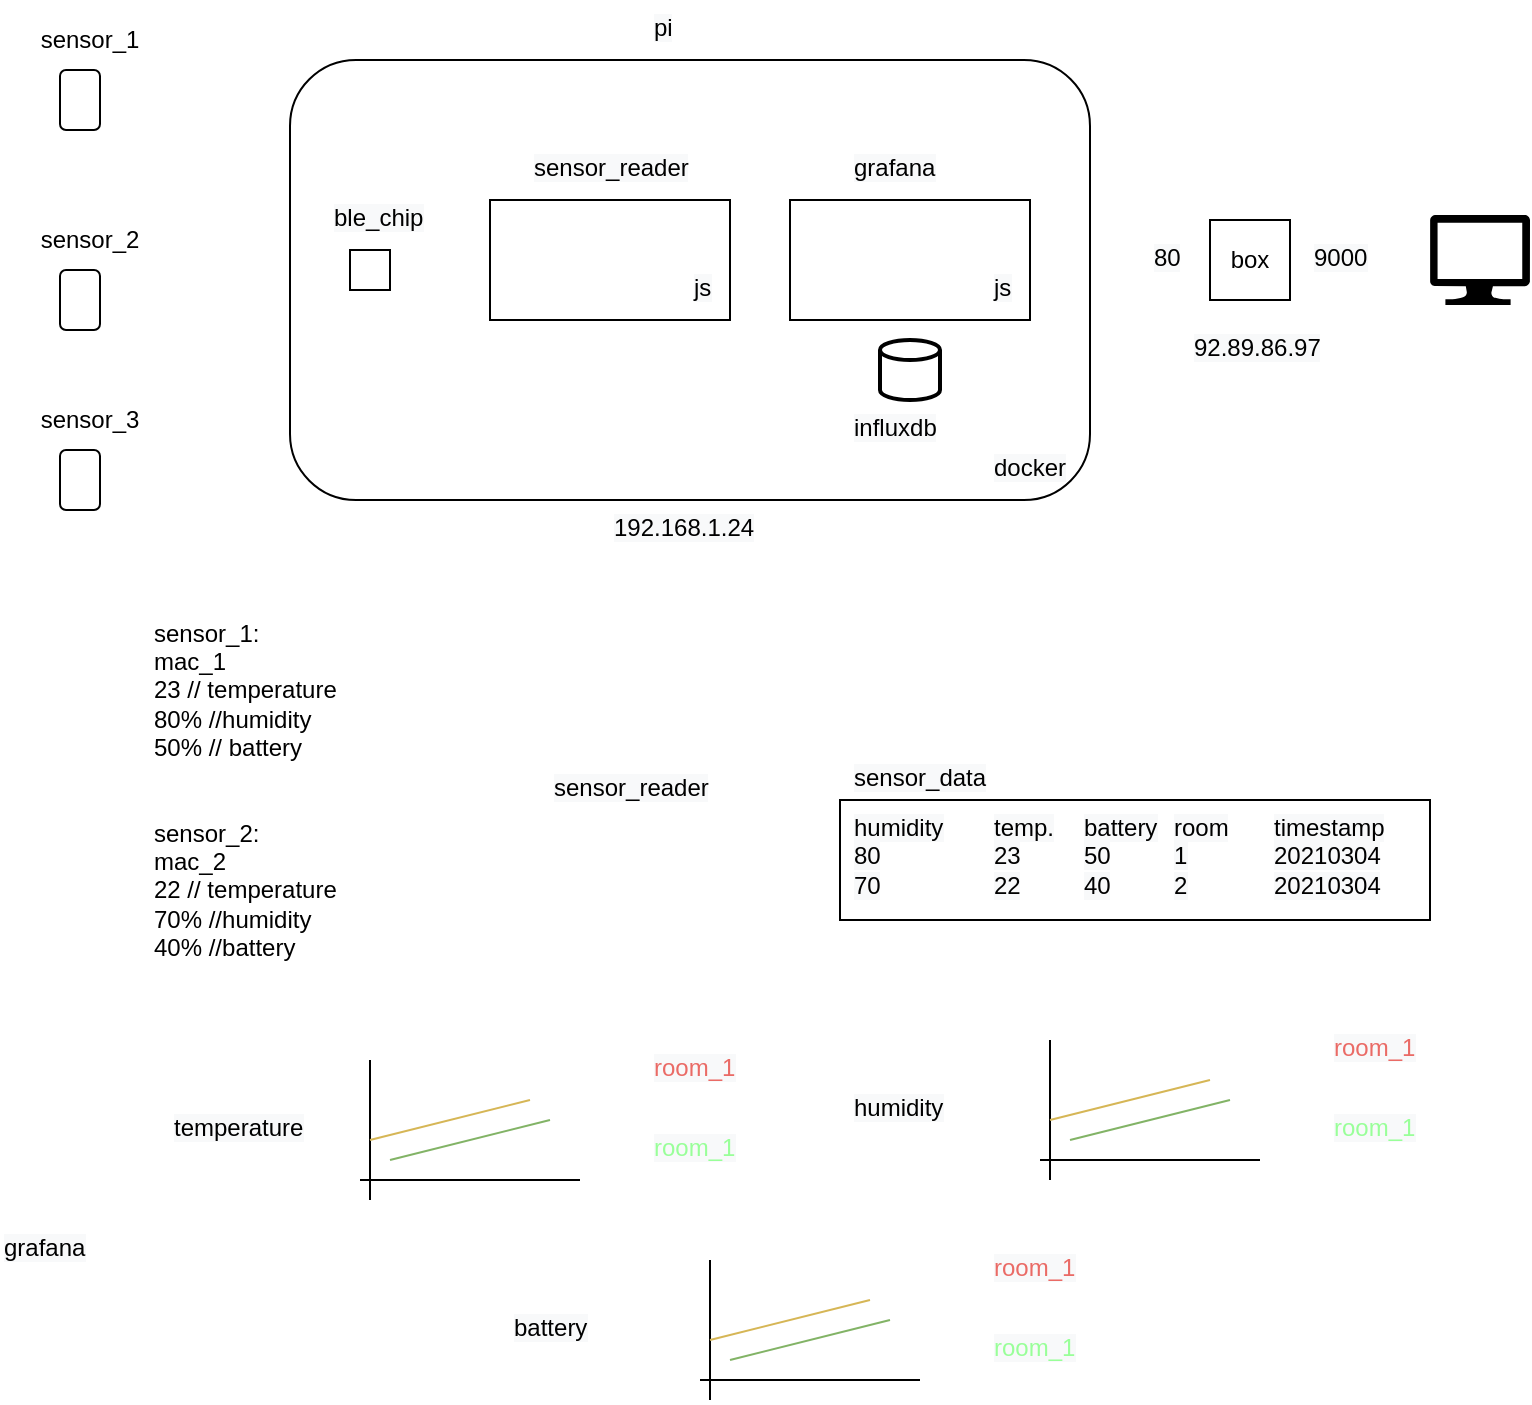 <mxfile version="14.1.8" type="device"><diagram id="PAeAbWHeBl0QL8_sOsOD" name="Page-1"><mxGraphModel dx="1024" dy="592" grid="1" gridSize="10" guides="1" tooltips="1" connect="1" arrows="1" fold="1" page="1" pageScale="1" pageWidth="827" pageHeight="1169" math="0" shadow="0"><root><mxCell id="0"/><mxCell id="1" parent="0"/><mxCell id="rMVEIrWTfWqUWI8nhDot-5" value="" style="rounded=0;whiteSpace=wrap;html=1;fillColor=none;" parent="1" vertex="1"><mxGeometry x="445" y="520" width="295" height="60" as="geometry"/></mxCell><mxCell id="b_PIQdklsWiQhKnOGJ-d-17" value="" style="rounded=1;whiteSpace=wrap;html=1;" parent="1" vertex="1"><mxGeometry x="170" y="150" width="400" height="220" as="geometry"/></mxCell><mxCell id="b_PIQdklsWiQhKnOGJ-d-1" value="sensor_1" style="text;html=1;strokeColor=none;fillColor=none;align=center;verticalAlign=middle;whiteSpace=wrap;rounded=0;" parent="1" vertex="1"><mxGeometry x="50" y="130" width="40" height="20" as="geometry"/></mxCell><mxCell id="b_PIQdklsWiQhKnOGJ-d-2" value="" style="rounded=1;whiteSpace=wrap;html=1;rotation=90;" parent="1" vertex="1"><mxGeometry x="50" y="160" width="30" height="20" as="geometry"/></mxCell><mxCell id="b_PIQdklsWiQhKnOGJ-d-3" value="sensor_2" style="text;html=1;strokeColor=none;fillColor=none;align=center;verticalAlign=middle;whiteSpace=wrap;rounded=0;" parent="1" vertex="1"><mxGeometry x="50" y="230" width="40" height="20" as="geometry"/></mxCell><mxCell id="b_PIQdklsWiQhKnOGJ-d-4" value="" style="rounded=1;whiteSpace=wrap;html=1;rotation=90;" parent="1" vertex="1"><mxGeometry x="50" y="260" width="30" height="20" as="geometry"/></mxCell><mxCell id="b_PIQdklsWiQhKnOGJ-d-5" value="sensor_3" style="text;html=1;strokeColor=none;fillColor=none;align=center;verticalAlign=middle;whiteSpace=wrap;rounded=0;" parent="1" vertex="1"><mxGeometry x="50" y="320" width="40" height="20" as="geometry"/></mxCell><mxCell id="b_PIQdklsWiQhKnOGJ-d-6" value="" style="rounded=1;whiteSpace=wrap;html=1;rotation=90;" parent="1" vertex="1"><mxGeometry x="50" y="350" width="30" height="20" as="geometry"/></mxCell><mxCell id="b_PIQdklsWiQhKnOGJ-d-8" value="" style="strokeWidth=2;html=1;shape=mxgraph.flowchart.database;whiteSpace=wrap;" parent="1" vertex="1"><mxGeometry x="465" y="290" width="30" height="30" as="geometry"/></mxCell><mxCell id="b_PIQdklsWiQhKnOGJ-d-9" value="" style="rounded=0;whiteSpace=wrap;html=1;" parent="1" vertex="1"><mxGeometry x="270" y="220" width="120" height="60" as="geometry"/></mxCell><mxCell id="b_PIQdklsWiQhKnOGJ-d-10" value="" style="rounded=0;whiteSpace=wrap;html=1;" parent="1" vertex="1"><mxGeometry x="420" y="220" width="120" height="60" as="geometry"/></mxCell><mxCell id="b_PIQdklsWiQhKnOGJ-d-11" value="&lt;span style=&quot;color: rgb(0 , 0 , 0) ; font-family: &amp;#34;helvetica&amp;#34; ; font-size: 12px ; font-style: normal ; font-weight: 400 ; letter-spacing: normal ; text-align: center ; text-indent: 0px ; text-transform: none ; word-spacing: 0px ; background-color: rgb(248 , 249 , 250) ; display: inline ; float: none&quot;&gt;sensor_reader&lt;/span&gt;" style="text;whiteSpace=wrap;html=1;" parent="1" vertex="1"><mxGeometry x="290" y="190" width="80" height="20" as="geometry"/></mxCell><mxCell id="b_PIQdklsWiQhKnOGJ-d-12" value="&lt;span style=&quot;color: rgb(0 , 0 , 0) ; font-family: &amp;#34;helvetica&amp;#34; ; font-size: 12px ; font-style: normal ; font-weight: 400 ; letter-spacing: normal ; text-align: center ; text-indent: 0px ; text-transform: none ; word-spacing: 0px ; background-color: rgb(248 , 249 , 250) ; display: inline ; float: none&quot;&gt;grafana&lt;/span&gt;" style="text;whiteSpace=wrap;html=1;" parent="1" vertex="1"><mxGeometry x="450" y="190" width="80" height="20" as="geometry"/></mxCell><mxCell id="b_PIQdklsWiQhKnOGJ-d-15" value="&lt;span style=&quot;color: rgb(0 , 0 , 0) ; font-family: &amp;#34;helvetica&amp;#34; ; font-size: 12px ; font-style: normal ; font-weight: 400 ; letter-spacing: normal ; text-align: center ; text-indent: 0px ; text-transform: none ; word-spacing: 0px ; background-color: rgb(248 , 249 , 250) ; display: inline ; float: none&quot;&gt;js&lt;/span&gt;" style="text;whiteSpace=wrap;html=1;" parent="1" vertex="1"><mxGeometry x="370" y="250" width="20" height="20" as="geometry"/></mxCell><mxCell id="b_PIQdklsWiQhKnOGJ-d-16" value="&lt;span style=&quot;color: rgb(0 , 0 , 0) ; font-family: &amp;#34;helvetica&amp;#34; ; font-size: 12px ; font-style: normal ; font-weight: 400 ; letter-spacing: normal ; text-align: center ; text-indent: 0px ; text-transform: none ; word-spacing: 0px ; background-color: rgb(248 , 249 , 250) ; display: inline ; float: none&quot;&gt;js&lt;/span&gt;" style="text;whiteSpace=wrap;html=1;" parent="1" vertex="1"><mxGeometry x="520" y="250" width="20" height="20" as="geometry"/></mxCell><mxCell id="b_PIQdklsWiQhKnOGJ-d-18" value="&lt;span style=&quot;color: rgb(0 , 0 , 0) ; font-family: &amp;#34;helvetica&amp;#34; ; font-size: 12px ; font-style: normal ; font-weight: 400 ; letter-spacing: normal ; text-align: center ; text-indent: 0px ; text-transform: none ; word-spacing: 0px ; background-color: rgb(248 , 249 , 250) ; display: inline ; float: none&quot;&gt;pi&lt;/span&gt;" style="text;whiteSpace=wrap;html=1;" parent="1" vertex="1"><mxGeometry x="350" y="120" width="80" height="20" as="geometry"/></mxCell><mxCell id="b_PIQdklsWiQhKnOGJ-d-19" value="box" style="rounded=0;whiteSpace=wrap;html=1;" parent="1" vertex="1"><mxGeometry x="630" y="230" width="40" height="40" as="geometry"/></mxCell><mxCell id="b_PIQdklsWiQhKnOGJ-d-21" value="" style="verticalLabelPosition=bottom;html=1;verticalAlign=top;align=center;strokeColor=none;shape=mxgraph.azure.computer;pointerEvents=1;fillColor=#000000;" parent="1" vertex="1"><mxGeometry x="740" y="227.5" width="50" height="45" as="geometry"/></mxCell><mxCell id="b_PIQdklsWiQhKnOGJ-d-23" value="&lt;span style=&quot;color: rgb(0 , 0 , 0) ; font-family: &amp;#34;helvetica&amp;#34; ; font-size: 12px ; font-style: normal ; font-weight: 400 ; letter-spacing: normal ; text-align: center ; text-indent: 0px ; text-transform: none ; word-spacing: 0px ; background-color: rgb(248 , 249 , 250) ; display: inline ; float: none&quot;&gt;92.89.86.97&lt;/span&gt;" style="text;whiteSpace=wrap;html=1;" parent="1" vertex="1"><mxGeometry x="620" y="280" width="40" height="30" as="geometry"/></mxCell><mxCell id="b_PIQdklsWiQhKnOGJ-d-24" value="&lt;span style=&quot;color: rgb(0 , 0 , 0) ; font-family: &amp;#34;helvetica&amp;#34; ; font-size: 12px ; font-style: normal ; font-weight: 400 ; letter-spacing: normal ; text-align: center ; text-indent: 0px ; text-transform: none ; word-spacing: 0px ; background-color: rgb(248 , 249 , 250) ; display: inline ; float: none&quot;&gt;9000&lt;/span&gt;" style="text;whiteSpace=wrap;html=1;" parent="1" vertex="1"><mxGeometry x="680" y="235" width="40" height="30" as="geometry"/></mxCell><mxCell id="b_PIQdklsWiQhKnOGJ-d-25" value="&lt;span style=&quot;color: rgb(0 , 0 , 0) ; font-family: &amp;#34;helvetica&amp;#34; ; font-size: 12px ; font-style: normal ; font-weight: 400 ; letter-spacing: normal ; text-align: center ; text-indent: 0px ; text-transform: none ; word-spacing: 0px ; background-color: rgb(248 , 249 , 250) ; display: inline ; float: none&quot;&gt;80&lt;/span&gt;" style="text;whiteSpace=wrap;html=1;" parent="1" vertex="1"><mxGeometry x="600" y="235" width="20" height="25" as="geometry"/></mxCell><mxCell id="b_PIQdklsWiQhKnOGJ-d-26" value="&lt;span style=&quot;color: rgb(0 , 0 , 0) ; font-family: &amp;#34;helvetica&amp;#34; ; font-size: 12px ; font-style: normal ; font-weight: 400 ; letter-spacing: normal ; text-align: center ; text-indent: 0px ; text-transform: none ; word-spacing: 0px ; background-color: rgb(248 , 249 , 250) ; display: inline ; float: none&quot;&gt;192.168.1.24&lt;/span&gt;" style="text;whiteSpace=wrap;html=1;" parent="1" vertex="1"><mxGeometry x="330" y="370" width="40" height="30" as="geometry"/></mxCell><mxCell id="b_PIQdklsWiQhKnOGJ-d-27" value="&lt;span style=&quot;color: rgb(0 , 0 , 0) ; font-family: &amp;#34;helvetica&amp;#34; ; font-size: 12px ; font-style: normal ; font-weight: 400 ; letter-spacing: normal ; text-align: center ; text-indent: 0px ; text-transform: none ; word-spacing: 0px ; background-color: rgb(248 , 249 , 250) ; display: inline ; float: none&quot;&gt;influxdb&lt;/span&gt;" style="text;whiteSpace=wrap;html=1;" parent="1" vertex="1"><mxGeometry x="450" y="320" width="80" height="20" as="geometry"/></mxCell><mxCell id="b_PIQdklsWiQhKnOGJ-d-28" value="&lt;span style=&quot;color: rgb(0 , 0 , 0) ; font-family: &amp;#34;helvetica&amp;#34; ; font-size: 12px ; font-style: normal ; font-weight: 400 ; letter-spacing: normal ; text-align: center ; text-indent: 0px ; text-transform: none ; word-spacing: 0px ; background-color: rgb(248 , 249 , 250) ; display: inline ; float: none&quot;&gt;docker&lt;/span&gt;" style="text;whiteSpace=wrap;html=1;" parent="1" vertex="1"><mxGeometry x="520" y="340" width="30" height="20" as="geometry"/></mxCell><mxCell id="b_PIQdklsWiQhKnOGJ-d-29" value="" style="rounded=0;whiteSpace=wrap;html=1;" parent="1" vertex="1"><mxGeometry x="200" y="245" width="20" height="20" as="geometry"/></mxCell><mxCell id="b_PIQdklsWiQhKnOGJ-d-30" value="&lt;span style=&quot;color: rgb(0 , 0 , 0) ; font-family: &amp;#34;helvetica&amp;#34; ; font-size: 12px ; font-style: normal ; font-weight: 400 ; letter-spacing: normal ; text-align: center ; text-indent: 0px ; text-transform: none ; word-spacing: 0px ; background-color: rgb(248 , 249 , 250) ; display: inline ; float: none&quot;&gt;ble_chip&lt;/span&gt;" style="text;whiteSpace=wrap;html=1;" parent="1" vertex="1"><mxGeometry x="190" y="215" width="80" height="20" as="geometry"/></mxCell><mxCell id="b_PIQdklsWiQhKnOGJ-d-31" value="sensor_1:&lt;br&gt;mac_1&amp;nbsp;&amp;nbsp;&lt;br&gt;23 // temperature&lt;br&gt;80% //humidity&lt;br&gt;&lt;div&gt;&lt;span&gt;50% // battery&lt;/span&gt;&lt;/div&gt;" style="text;html=1;strokeColor=none;fillColor=none;align=left;verticalAlign=middle;whiteSpace=wrap;rounded=0;" parent="1" vertex="1"><mxGeometry x="100" y="430" width="140" height="70" as="geometry"/></mxCell><mxCell id="b_PIQdklsWiQhKnOGJ-d-32" value="sensor_2:&lt;br&gt;mac_2&amp;nbsp;&amp;nbsp;&lt;br&gt;22 // temperature&lt;br&gt;70% //humidity&lt;br&gt;&lt;div&gt;40% //battery&lt;/div&gt;" style="text;html=1;strokeColor=none;fillColor=none;align=left;verticalAlign=middle;whiteSpace=wrap;rounded=0;" parent="1" vertex="1"><mxGeometry x="100" y="530" width="110" height="70" as="geometry"/></mxCell><mxCell id="b_PIQdklsWiQhKnOGJ-d-33" value="&lt;span style=&quot;color: rgb(0 , 0 , 0) ; font-family: &amp;#34;helvetica&amp;#34; ; font-size: 12px ; font-style: normal ; font-weight: 400 ; letter-spacing: normal ; text-align: center ; text-indent: 0px ; text-transform: none ; word-spacing: 0px ; background-color: rgb(248 , 249 , 250) ; display: inline ; float: none&quot;&gt;sensor_reader&lt;/span&gt;" style="text;whiteSpace=wrap;html=1;" parent="1" vertex="1"><mxGeometry x="300" y="500" width="80" height="20" as="geometry"/></mxCell><mxCell id="b_PIQdklsWiQhKnOGJ-d-35" value="&lt;span style=&quot;color: rgb(0 , 0 , 0) ; font-family: &amp;#34;helvetica&amp;#34; ; font-size: 12px ; font-style: normal ; font-weight: 400 ; letter-spacing: normal ; text-align: left ; text-indent: 0px ; text-transform: none ; word-spacing: 0px ; background-color: rgb(248 , 249 , 250) ; display: inline ; float: none&quot;&gt;sensor_data&lt;/span&gt;" style="text;whiteSpace=wrap;html=1;" parent="1" vertex="1"><mxGeometry x="450" y="495" width="90" height="30" as="geometry"/></mxCell><mxCell id="b_PIQdklsWiQhKnOGJ-d-37" value="&lt;span style=&quot;color: rgb(0 , 0 , 0) ; font-family: &amp;#34;helvetica&amp;#34; ; font-size: 12px ; font-style: normal ; font-weight: 400 ; letter-spacing: normal ; text-align: left ; text-indent: 0px ; text-transform: none ; word-spacing: 0px ; background-color: rgb(248 , 249 , 250) ; display: inline ; float: none&quot;&gt;temp.&lt;br&gt;23&lt;br&gt;22&lt;br&gt;&lt;/span&gt;" style="text;whiteSpace=wrap;html=1;" parent="1" vertex="1"><mxGeometry x="520" y="520" width="45" height="40" as="geometry"/></mxCell><mxCell id="b_PIQdklsWiQhKnOGJ-d-38" value="&lt;span style=&quot;color: rgb(0 , 0 , 0) ; font-family: &amp;#34;helvetica&amp;#34; ; font-size: 12px ; font-style: normal ; font-weight: 400 ; letter-spacing: normal ; text-align: left ; text-indent: 0px ; text-transform: none ; word-spacing: 0px ; background-color: rgb(248 , 249 , 250) ; display: inline ; float: none&quot;&gt;room&lt;br&gt;1&lt;br&gt;2&lt;br&gt;&lt;/span&gt;" style="text;whiteSpace=wrap;html=1;" parent="1" vertex="1"><mxGeometry x="610" y="520" width="45" height="40" as="geometry"/></mxCell><mxCell id="rMVEIrWTfWqUWI8nhDot-6" value="&lt;span style=&quot;color: rgb(0 , 0 , 0) ; font-family: &amp;#34;helvetica&amp;#34; ; font-size: 12px ; font-style: normal ; font-weight: 400 ; letter-spacing: normal ; text-align: left ; text-indent: 0px ; text-transform: none ; word-spacing: 0px ; background-color: rgb(248 , 249 , 250) ; display: inline ; float: none&quot;&gt;humidity&lt;br&gt;80&lt;br&gt;70&lt;br&gt;&lt;/span&gt;" style="text;whiteSpace=wrap;html=1;" parent="1" vertex="1"><mxGeometry x="450" y="520" width="80" height="30" as="geometry"/></mxCell><mxCell id="rMVEIrWTfWqUWI8nhDot-7" value="&lt;span style=&quot;color: rgb(0 , 0 , 0) ; font-family: &amp;#34;helvetica&amp;#34; ; font-size: 12px ; font-style: normal ; font-weight: 400 ; letter-spacing: normal ; text-align: center ; text-indent: 0px ; text-transform: none ; word-spacing: 0px ; background-color: rgb(248 , 249 , 250) ; display: inline ; float: none&quot;&gt;grafana&lt;/span&gt;" style="text;whiteSpace=wrap;html=1;" parent="1" vertex="1"><mxGeometry x="25" y="730" width="80" height="20" as="geometry"/></mxCell><mxCell id="rMVEIrWTfWqUWI8nhDot-8" value="" style="endArrow=none;html=1;" parent="1" edge="1"><mxGeometry width="50" height="50" relative="1" as="geometry"><mxPoint x="210" y="720" as="sourcePoint"/><mxPoint x="210" y="650" as="targetPoint"/></mxGeometry></mxCell><mxCell id="rMVEIrWTfWqUWI8nhDot-9" value="" style="endArrow=none;html=1;" parent="1" edge="1"><mxGeometry width="50" height="50" relative="1" as="geometry"><mxPoint x="315" y="710" as="sourcePoint"/><mxPoint x="205" y="710" as="targetPoint"/></mxGeometry></mxCell><mxCell id="rMVEIrWTfWqUWI8nhDot-11" value="" style="endArrow=none;html=1;fillColor=#fff2cc;strokeColor=#d6b656;" parent="1" edge="1"><mxGeometry width="50" height="50" relative="1" as="geometry"><mxPoint x="210" y="690" as="sourcePoint"/><mxPoint x="290" y="670" as="targetPoint"/></mxGeometry></mxCell><mxCell id="rMVEIrWTfWqUWI8nhDot-12" value="" style="endArrow=none;html=1;fillColor=#d5e8d4;strokeColor=#82b366;" parent="1" edge="1"><mxGeometry width="50" height="50" relative="1" as="geometry"><mxPoint x="220" y="700" as="sourcePoint"/><mxPoint x="300" y="680" as="targetPoint"/></mxGeometry></mxCell><mxCell id="rMVEIrWTfWqUWI8nhDot-13" value="&lt;span style=&quot;font-family: &amp;quot;helvetica&amp;quot; ; font-size: 12px ; font-style: normal ; font-weight: 400 ; letter-spacing: normal ; text-align: center ; text-indent: 0px ; text-transform: none ; word-spacing: 0px ; background-color: rgb(248 , 249 , 250) ; display: inline ; float: none&quot;&gt;&lt;font&gt;room_1&lt;/font&gt;&lt;/span&gt;" style="text;whiteSpace=wrap;html=1;fontColor=#EA6B66;" parent="1" vertex="1"><mxGeometry x="350" y="640" width="80" height="30" as="geometry"/></mxCell><mxCell id="rMVEIrWTfWqUWI8nhDot-14" value="&lt;span style=&quot;font-family: &amp;quot;helvetica&amp;quot; ; font-size: 12px ; font-style: normal ; font-weight: 400 ; letter-spacing: normal ; text-align: center ; text-indent: 0px ; text-transform: none ; word-spacing: 0px ; background-color: rgb(248 , 249 , 250) ; display: inline ; float: none&quot;&gt;&lt;font&gt;room_1&lt;/font&gt;&lt;/span&gt;" style="text;whiteSpace=wrap;html=1;fontColor=#99FF99;" parent="1" vertex="1"><mxGeometry x="350" y="680" width="80" height="30" as="geometry"/></mxCell><mxCell id="rMVEIrWTfWqUWI8nhDot-15" value="&lt;span style=&quot;color: rgb(0 , 0 , 0) ; font-family: &amp;#34;helvetica&amp;#34; ; font-size: 12px ; font-style: normal ; font-weight: 400 ; letter-spacing: normal ; text-align: center ; text-indent: 0px ; text-transform: none ; word-spacing: 0px ; background-color: rgb(248 , 249 , 250) ; display: inline ; float: none&quot;&gt;temperature&lt;/span&gt;" style="text;whiteSpace=wrap;html=1;" parent="1" vertex="1"><mxGeometry x="110" y="670" width="80" height="20" as="geometry"/></mxCell><mxCell id="rMVEIrWTfWqUWI8nhDot-16" value="" style="endArrow=none;html=1;" parent="1" edge="1"><mxGeometry width="50" height="50" relative="1" as="geometry"><mxPoint x="550" y="710" as="sourcePoint"/><mxPoint x="550" y="640" as="targetPoint"/></mxGeometry></mxCell><mxCell id="rMVEIrWTfWqUWI8nhDot-17" value="" style="endArrow=none;html=1;" parent="1" edge="1"><mxGeometry width="50" height="50" relative="1" as="geometry"><mxPoint x="655" y="700" as="sourcePoint"/><mxPoint x="545" y="700" as="targetPoint"/></mxGeometry></mxCell><mxCell id="rMVEIrWTfWqUWI8nhDot-18" value="" style="endArrow=none;html=1;fillColor=#fff2cc;strokeColor=#d6b656;" parent="1" edge="1"><mxGeometry width="50" height="50" relative="1" as="geometry"><mxPoint x="550" y="680" as="sourcePoint"/><mxPoint x="630" y="660" as="targetPoint"/></mxGeometry></mxCell><mxCell id="rMVEIrWTfWqUWI8nhDot-19" value="" style="endArrow=none;html=1;fillColor=#d5e8d4;strokeColor=#82b366;" parent="1" edge="1"><mxGeometry width="50" height="50" relative="1" as="geometry"><mxPoint x="560" y="690" as="sourcePoint"/><mxPoint x="640" y="670" as="targetPoint"/></mxGeometry></mxCell><mxCell id="rMVEIrWTfWqUWI8nhDot-20" value="&lt;span style=&quot;font-family: &amp;quot;helvetica&amp;quot; ; font-size: 12px ; font-style: normal ; font-weight: 400 ; letter-spacing: normal ; text-align: center ; text-indent: 0px ; text-transform: none ; word-spacing: 0px ; background-color: rgb(248 , 249 , 250) ; display: inline ; float: none&quot;&gt;&lt;font&gt;room_1&lt;/font&gt;&lt;/span&gt;" style="text;whiteSpace=wrap;html=1;fontColor=#EA6B66;" parent="1" vertex="1"><mxGeometry x="690" y="630" width="80" height="30" as="geometry"/></mxCell><mxCell id="rMVEIrWTfWqUWI8nhDot-21" value="&lt;span style=&quot;font-family: &amp;quot;helvetica&amp;quot; ; font-size: 12px ; font-style: normal ; font-weight: 400 ; letter-spacing: normal ; text-align: center ; text-indent: 0px ; text-transform: none ; word-spacing: 0px ; background-color: rgb(248 , 249 , 250) ; display: inline ; float: none&quot;&gt;&lt;font&gt;room_1&lt;/font&gt;&lt;/span&gt;" style="text;whiteSpace=wrap;html=1;fontColor=#99FF99;" parent="1" vertex="1"><mxGeometry x="690" y="670" width="80" height="30" as="geometry"/></mxCell><mxCell id="rMVEIrWTfWqUWI8nhDot-22" value="&lt;span style=&quot;color: rgb(0 , 0 , 0) ; font-family: &amp;#34;helvetica&amp;#34; ; font-size: 12px ; font-style: normal ; font-weight: 400 ; letter-spacing: normal ; text-align: center ; text-indent: 0px ; text-transform: none ; word-spacing: 0px ; background-color: rgb(248 , 249 , 250) ; display: inline ; float: none&quot;&gt;humidity&lt;/span&gt;" style="text;whiteSpace=wrap;html=1;" parent="1" vertex="1"><mxGeometry x="450" y="660" width="80" height="20" as="geometry"/></mxCell><mxCell id="rMVEIrWTfWqUWI8nhDot-23" value="" style="endArrow=none;html=1;" parent="1" edge="1"><mxGeometry width="50" height="50" relative="1" as="geometry"><mxPoint x="380" y="820" as="sourcePoint"/><mxPoint x="380" y="750" as="targetPoint"/></mxGeometry></mxCell><mxCell id="rMVEIrWTfWqUWI8nhDot-24" value="" style="endArrow=none;html=1;" parent="1" edge="1"><mxGeometry width="50" height="50" relative="1" as="geometry"><mxPoint x="485" y="810" as="sourcePoint"/><mxPoint x="375" y="810" as="targetPoint"/></mxGeometry></mxCell><mxCell id="rMVEIrWTfWqUWI8nhDot-25" value="" style="endArrow=none;html=1;fillColor=#fff2cc;strokeColor=#d6b656;" parent="1" edge="1"><mxGeometry width="50" height="50" relative="1" as="geometry"><mxPoint x="380" y="790" as="sourcePoint"/><mxPoint x="460" y="770" as="targetPoint"/></mxGeometry></mxCell><mxCell id="rMVEIrWTfWqUWI8nhDot-26" value="" style="endArrow=none;html=1;fillColor=#d5e8d4;strokeColor=#82b366;" parent="1" edge="1"><mxGeometry width="50" height="50" relative="1" as="geometry"><mxPoint x="390" y="800" as="sourcePoint"/><mxPoint x="470" y="780" as="targetPoint"/></mxGeometry></mxCell><mxCell id="rMVEIrWTfWqUWI8nhDot-27" value="&lt;span style=&quot;font-family: &amp;quot;helvetica&amp;quot; ; font-size: 12px ; font-style: normal ; font-weight: 400 ; letter-spacing: normal ; text-align: center ; text-indent: 0px ; text-transform: none ; word-spacing: 0px ; background-color: rgb(248 , 249 , 250) ; display: inline ; float: none&quot;&gt;&lt;font&gt;room_1&lt;/font&gt;&lt;/span&gt;" style="text;whiteSpace=wrap;html=1;fontColor=#EA6B66;" parent="1" vertex="1"><mxGeometry x="520" y="740" width="80" height="30" as="geometry"/></mxCell><mxCell id="rMVEIrWTfWqUWI8nhDot-28" value="&lt;span style=&quot;font-family: &amp;quot;helvetica&amp;quot; ; font-size: 12px ; font-style: normal ; font-weight: 400 ; letter-spacing: normal ; text-align: center ; text-indent: 0px ; text-transform: none ; word-spacing: 0px ; background-color: rgb(248 , 249 , 250) ; display: inline ; float: none&quot;&gt;&lt;font&gt;room_1&lt;/font&gt;&lt;/span&gt;" style="text;whiteSpace=wrap;html=1;fontColor=#99FF99;" parent="1" vertex="1"><mxGeometry x="520" y="780" width="80" height="30" as="geometry"/></mxCell><mxCell id="rMVEIrWTfWqUWI8nhDot-29" value="&lt;span style=&quot;color: rgb(0 , 0 , 0) ; font-family: &amp;#34;helvetica&amp;#34; ; font-size: 12px ; font-style: normal ; font-weight: 400 ; letter-spacing: normal ; text-align: center ; text-indent: 0px ; text-transform: none ; word-spacing: 0px ; background-color: rgb(248 , 249 , 250) ; display: inline ; float: none&quot;&gt;battery&lt;/span&gt;" style="text;whiteSpace=wrap;html=1;" parent="1" vertex="1"><mxGeometry x="280" y="770" width="80" height="20" as="geometry"/></mxCell><mxCell id="xkvh2J2I9SGPR1glFcar-1" value="&lt;span style=&quot;color: rgb(0 , 0 , 0) ; font-family: &amp;#34;helvetica&amp;#34; ; font-size: 12px ; font-style: normal ; font-weight: 400 ; letter-spacing: normal ; text-align: left ; text-indent: 0px ; text-transform: none ; word-spacing: 0px ; background-color: rgb(248 , 249 , 250) ; display: inline ; float: none&quot;&gt;timestamp&lt;br&gt;20210304&lt;br&gt;20210304&lt;br&gt;&lt;/span&gt;" style="text;whiteSpace=wrap;html=1;" parent="1" vertex="1"><mxGeometry x="660" y="520" width="80" height="30" as="geometry"/></mxCell><mxCell id="xkvh2J2I9SGPR1glFcar-3" value="&lt;span style=&quot;color: rgb(0 , 0 , 0) ; font-family: &amp;#34;helvetica&amp;#34; ; font-size: 12px ; font-style: normal ; font-weight: 400 ; letter-spacing: normal ; text-align: left ; text-indent: 0px ; text-transform: none ; word-spacing: 0px ; background-color: rgb(248 , 249 , 250) ; display: inline ; float: none&quot;&gt;battery&lt;br&gt;50&lt;br&gt;40&lt;br&gt;&lt;/span&gt;" style="text;whiteSpace=wrap;html=1;" parent="1" vertex="1"><mxGeometry x="565" y="520" width="45" height="40" as="geometry"/></mxCell></root></mxGraphModel></diagram></mxfile>